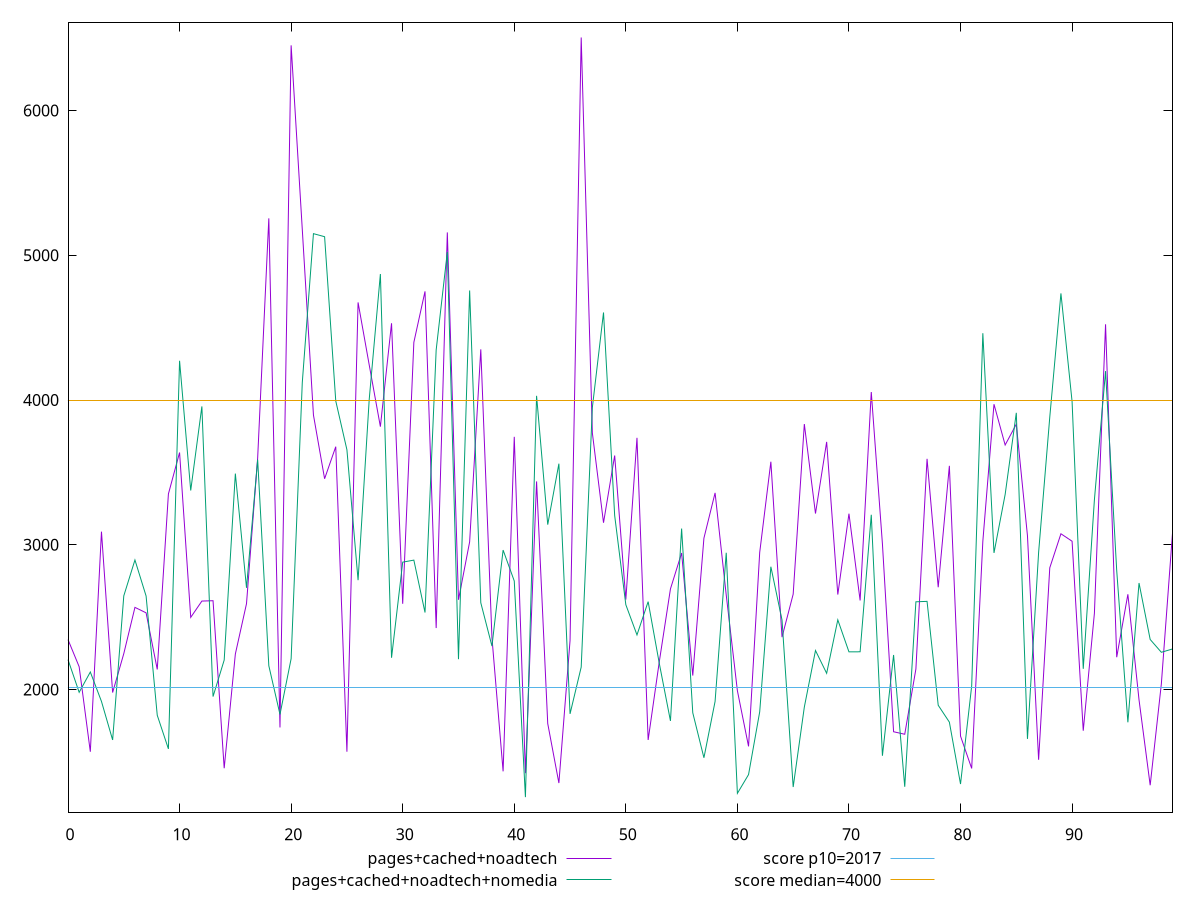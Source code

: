 reset

$pagesCachedNoadtech <<EOF
0 2344.7800000000007
1 2157.3640000000014
2 1570.284000000001
3 3090.543999999998
4 1979.2280000000005
5 2247.9679999999985
6 2567.519999999999
7 2529.7640000000024
8 2138.8879999999986
9 3351.123999999998
10 3637.195999999998
11 2498.4720000000007
12 2611.099999999997
13 2613.5239999999994
14 1456.2720000000013
15 2245.279999999999
16 2593.159999999998
17 3600.187999999998
18 5254.943999999997
19 1737.9200000000014
20 6450.003999999996
21 5177.815999999999
22 3896.359999999999
23 3456.067999999998
24 3677.611999999999
25 1570.456000000001
26 4674.139999999999
27 4241.687999999998
28 3815.931999999999
29 4530.119999999997
30 2592.5079999999984
31 4398.336
32 4750.351999999996
33 2424.635999999999
34 5157.871999999998
35 2620.028
36 3020.0239999999985
37 4350.035999999998
38 2358.420000000002
39 1434.8520000000003
40 3745.895999999998
41 1422.1120000000008
42 3437.6319999999964
43 1765.0040000000013
44 1354.0360000000005
45 2338.331999999999
46 6504.179999999997
47 3772.403999999996
48 3152.2599999999975
49 3616.391999999998
50 2621.4880000000003
51 3738.6199999999985
52 1651.6080000000015
53 2192.636
54 2695.0919999999983
55 2942.9519999999998
56 2096.344
57 3045.6200000000003
58 3358.3759999999984
59 2652.5160000000005
60 1991.6399999999994
61 1607.3400000000004
62 2946.8359999999993
63 3573.735999999999
64 2361.8919999999976
65 2658.787999999998
66 3833.9639999999986
67 3215.759999999999
68 3710.691999999999
69 2655.975999999999
70 3214.8919999999985
71 2615.2359999999994
72 4055.0839999999985
73 3005.6199999999985
74 1708.4240000000007
75 1691.036000000001
76 2141.824000000002
77 3593.7159999999976
78 2706.476
79 3545.231999999998
80 1678.4440000000009
81 1454.9320000000002
82 3024.064
83 3970.9319999999984
84 3689.1919999999996
85 3832.7479999999973
86 3062.4159999999993
87 1514.644000000001
88 2840.9239999999995
89 3075.9399999999987
90 3024.328
91 1715.4280000000003
92 2526.4519999999998
93 4523.031999999999
94 2223.2160000000013
95 2657.924
96 1928.7760000000012
97 1338.8600000000008
98 2038.288000000002
99 3079.467999999998
EOF

$pagesCachedNoadtechNomedia <<EOF
0 2206.4400000000014
1 1980.696000000001
2 2120.996
3 1917.8680000000013
4 1651.7840000000003
5 2646.9919999999993
6 2894.9159999999983
7 2645.9759999999987
8 1822.2800000000004
9 1590.0520000000006
10 4270.915999999997
11 3375.136
12 3955.6600000000017
13 1951.2839999999983
14 2203.6240000000003
15 3491.5959999999977
16 2702.571999999999
17 3587.8559999999998
18 2164.3359999999993
19 1827.9600000000003
20 2213.0280000000007
21 4120.451999999998
22 5149.143999999999
23 5127.959999999998
24 3993.432
25 3656.2959999999985
26 2755.307999999998
27 4005.115999999999
28 4870.356
29 2219.432000000001
30 2879.9959999999965
31 2893.931999999999
32 2531.9840000000004
33 4345.387999999996
34 5022.540000000001
35 2209.772000000001
36 4756.571999999997
37 2599.447999999999
38 2300.2079999999987
39 2963.312
40 2749.7679999999987
41 1256.596000000001
42 4028.9159999999993
43 3139.0079999999975
44 3560.1879999999987
45 1831.892000000001
46 2155.0480000000002
47 3948.688
48 4604.591999999999
49 3201.7479999999996
50 2585.9399999999996
51 2377.156000000001
52 2607.0679999999998
53 2180.108
54 1783.2440000000004
55 3112.0199999999995
56 1839.4239999999986
57 1528.5440000000017
58 1917.7000000000003
59 2944.959999999998
60 1282.9360000000008
61 1412.4520000000011
62 1845.9880000000007
63 2848.316
64 2480.395999999999
65 1326.5399999999997
66 1878.9039999999998
67 2269.5120000000006
68 2112.008000000001
69 2481.228
70 2260.2119999999995
71 2260.695999999999
72 3207.3119999999994
73 1542.5640000000005
74 2238.6600000000003
75 1328.3160000000005
76 2606.047999999998
77 2609.063999999997
78 1891.4440000000013
79 1774.804000000001
80 1347.2120000000007
81 2024.4840000000008
82 4461.459999999996
83 2943.751999999999
84 3347.235999999999
85 3911.4999999999977
86 1659.0560000000005
87 2947.127999999999
88 3881.8000000000015
89 4736.4119999999975
90 3988.7319999999972
91 2143.128
92 3310.1679999999983
93 4199.639999999999
94 2821.683999999999
95 1773.496000000001
96 2735.7239999999993
97 2345.7600000000007
98 2257.335999999999
99 2280.1000000000004
EOF

set key outside below
set xrange [0:99]
set yrange [1151.644320000001:6609.131679999997]
set trange [1151.644320000001:6609.131679999997]
set terminal svg size 640, 520 enhanced background rgb 'white'
set output "report_00015_2021-02-09T16-11-33.973Z/mainthread-work-breakdown/comparison/line/2_vs_3.svg"

plot $pagesCachedNoadtech title "pages+cached+noadtech" with line, \
     $pagesCachedNoadtechNomedia title "pages+cached+noadtech+nomedia" with line, \
     2017 title "score p10=2017", \
     4000 title "score median=4000"

reset
